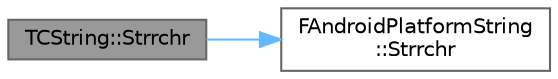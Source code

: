 digraph "TCString::Strrchr"
{
 // INTERACTIVE_SVG=YES
 // LATEX_PDF_SIZE
  bgcolor="transparent";
  edge [fontname=Helvetica,fontsize=10,labelfontname=Helvetica,labelfontsize=10];
  node [fontname=Helvetica,fontsize=10,shape=box,height=0.2,width=0.4];
  rankdir="LR";
  Node1 [id="Node000001",label="TCString::Strrchr",height=0.2,width=0.4,color="gray40", fillcolor="grey60", style="filled", fontcolor="black",tooltip="strrchr wrapper"];
  Node1 -> Node2 [id="edge1_Node000001_Node000002",color="steelblue1",style="solid",tooltip=" "];
  Node2 [id="Node000002",label="FAndroidPlatformString\l::Strrchr",height=0.2,width=0.4,color="grey40", fillcolor="white", style="filled",URL="$d5/d69/structFAndroidPlatformString.html#af87ede15a1d2071adeac2b037173823e",tooltip=" "];
}
